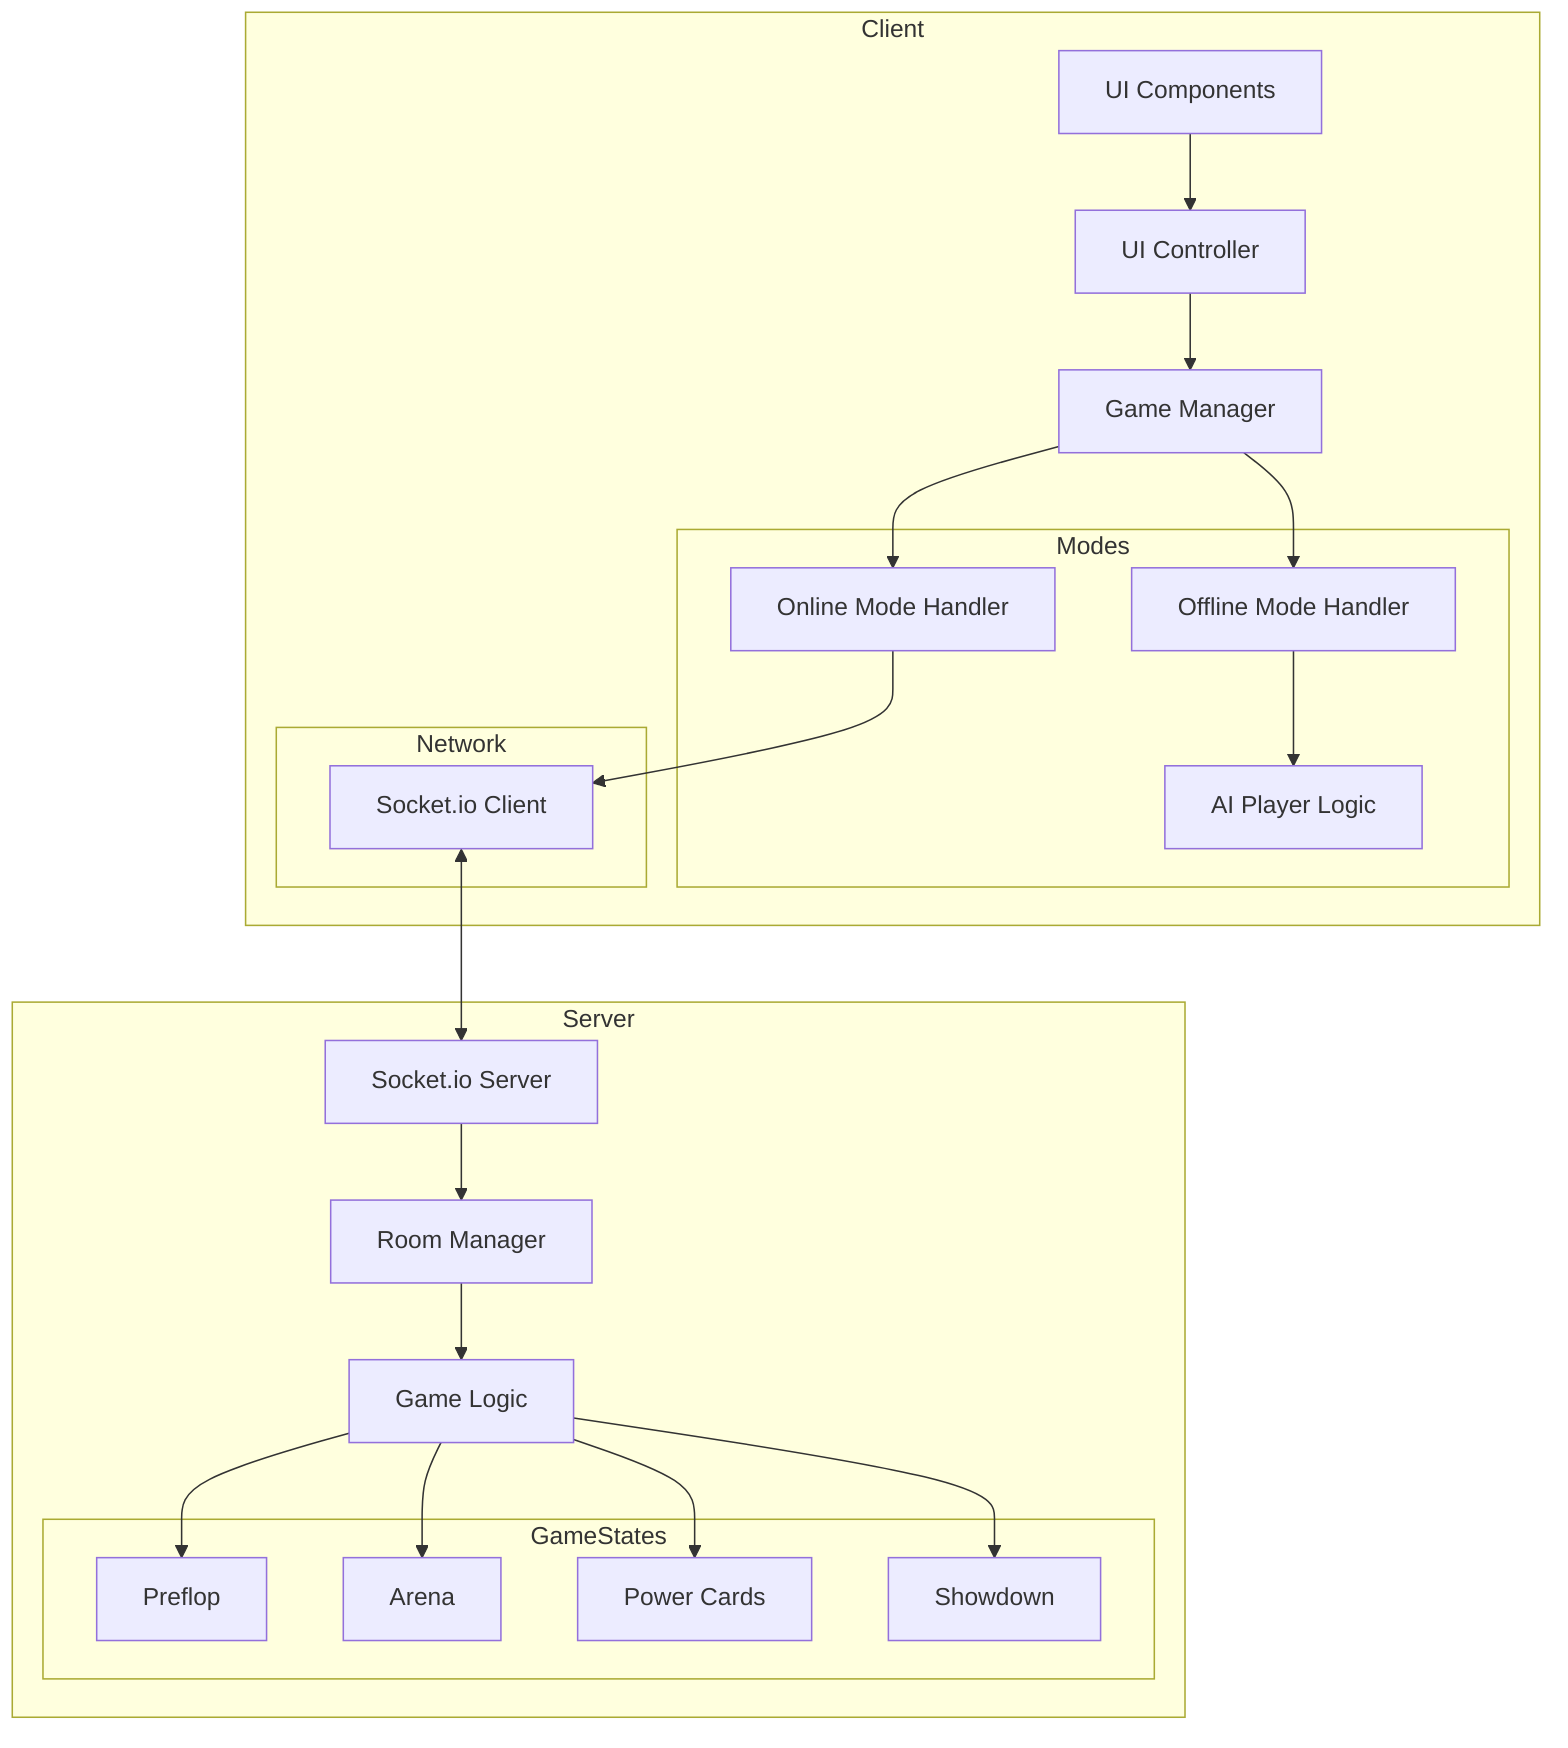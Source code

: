flowchart TB
    subgraph Client
        UI[UI Components]
        UIController[UI Controller]
        GameManager[Game Manager]
        
        subgraph Modes
            OnlineMode[Online Mode Handler]
            OfflineMode[Offline Mode Handler]
            AIPlayers[AI Player Logic]
        end
        
        subgraph Network
            SocketClient[Socket.io Client]
        end
        
        UI --> UIController
        UIController --> GameManager
        GameManager --> OnlineMode
        GameManager --> OfflineMode
        OfflineMode --> AIPlayers
        OnlineMode --> SocketClient
    end
    
    subgraph Server
        SocketServer[Socket.io Server]
        RoomManager[Room Manager]
        GameLogic[Game Logic]
        
        subgraph GameStates
            Preflop[Preflop]
            Arena[Arena]
            PowerCards[Power Cards]
            Showdown[Showdown]
        end
        
        GameLogic --> Preflop
        GameLogic --> Arena
        GameLogic --> PowerCards
        GameLogic --> Showdown
        
        SocketServer --> RoomManager
        RoomManager --> GameLogic
    end
    
    SocketClient <--> SocketServer